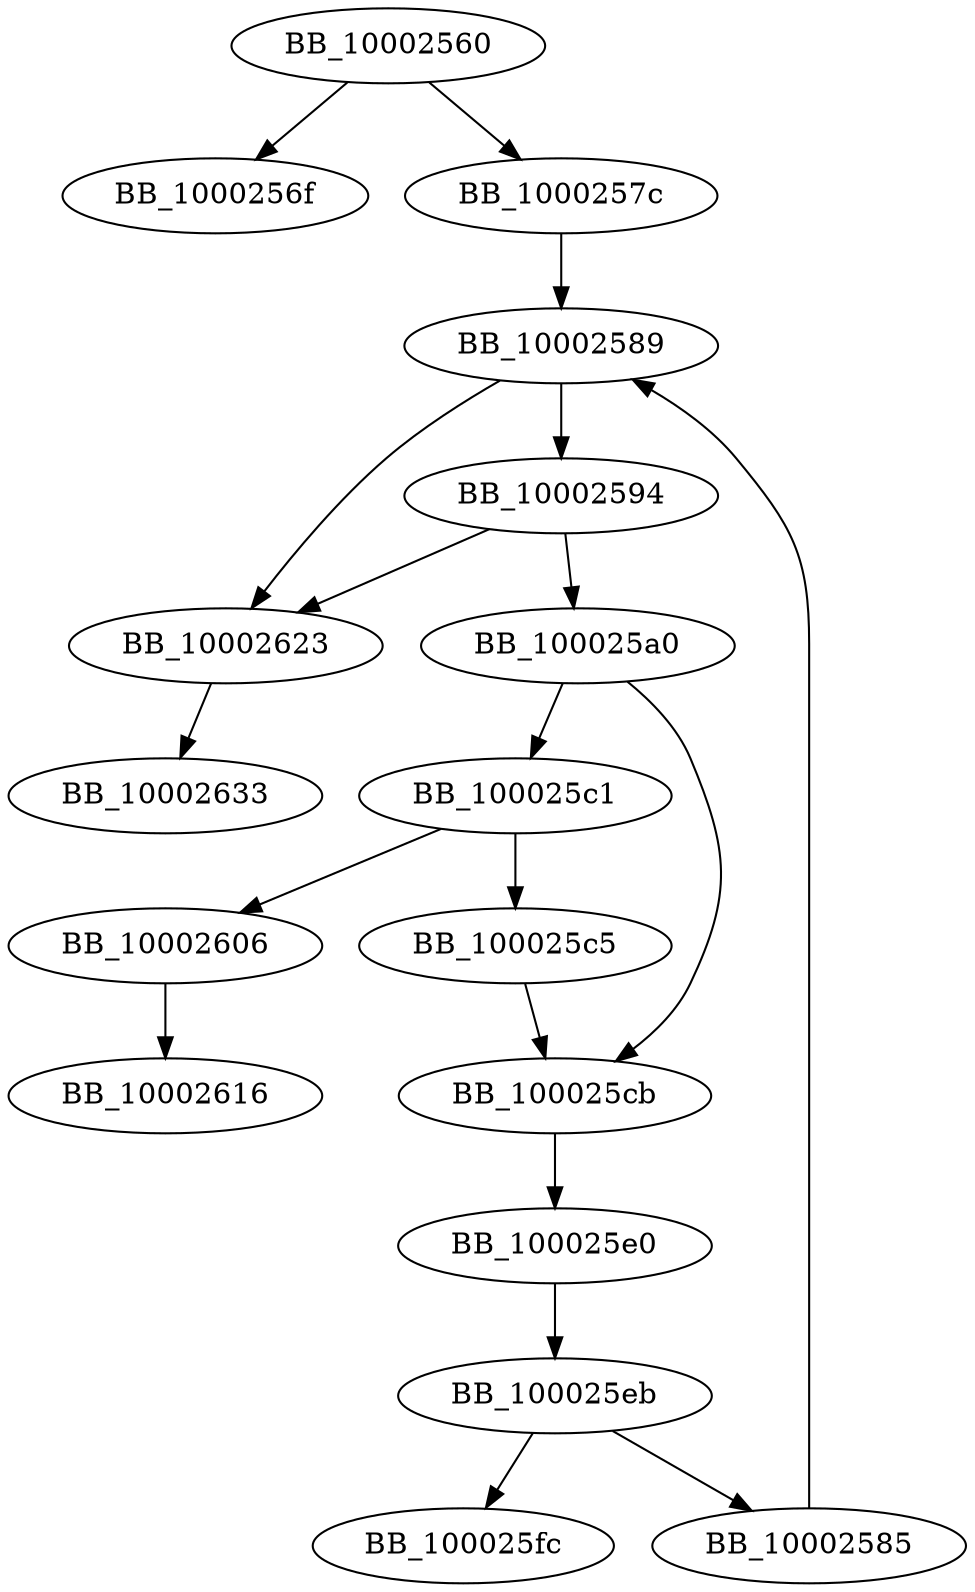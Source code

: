 DiGraph sub_10002560{
BB_10002560->BB_1000256f
BB_10002560->BB_1000257c
BB_1000257c->BB_10002589
BB_10002585->BB_10002589
BB_10002589->BB_10002594
BB_10002589->BB_10002623
BB_10002594->BB_100025a0
BB_10002594->BB_10002623
BB_100025a0->BB_100025c1
BB_100025a0->BB_100025cb
BB_100025c1->BB_100025c5
BB_100025c1->BB_10002606
BB_100025c5->BB_100025cb
BB_100025cb->BB_100025e0
BB_100025e0->BB_100025eb
BB_100025eb->BB_10002585
BB_100025eb->BB_100025fc
BB_10002606->BB_10002616
BB_10002623->BB_10002633
}
